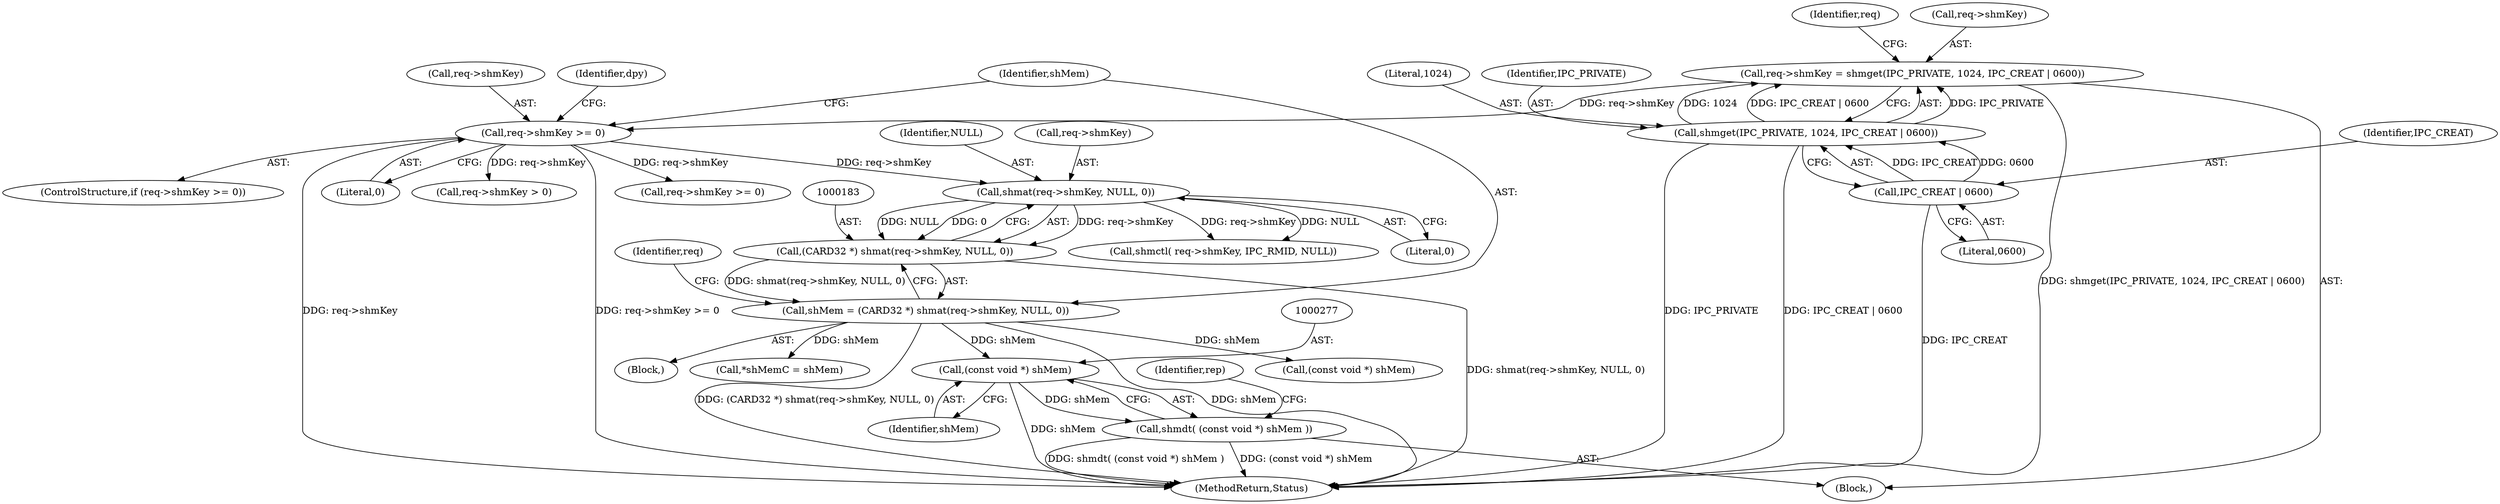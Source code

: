 digraph "0_libXvMC_2cd95e7da8367cccdcdd5c9b160012d1dec5cbdb@pointer" {
"1000276" [label="(Call,(const void *) shMem)"];
"1000180" [label="(Call,shMem = (CARD32 *) shmat(req->shmKey, NULL, 0))"];
"1000182" [label="(Call,(CARD32 *) shmat(req->shmKey, NULL, 0))"];
"1000184" [label="(Call,shmat(req->shmKey, NULL, 0))"];
"1000174" [label="(Call,req->shmKey >= 0)"];
"1000163" [label="(Call,req->shmKey = shmget(IPC_PRIVATE, 1024, IPC_CREAT | 0600))"];
"1000167" [label="(Call,shmget(IPC_PRIVATE, 1024, IPC_CREAT | 0600))"];
"1000170" [label="(Call,IPC_CREAT | 0600)"];
"1000275" [label="(Call,shmdt( (const void *) shMem ))"];
"1000185" [label="(Call,req->shmKey)"];
"1000269" [label="(Call,(const void *) shMem)"];
"1000163" [label="(Call,req->shmKey = shmget(IPC_PRIVATE, 1024, IPC_CREAT | 0600))"];
"1000111" [label="(Block,)"];
"1000175" [label="(Call,req->shmKey)"];
"1000250" [label="(Identifier,dpy)"];
"1000176" [label="(Identifier,req)"];
"1000169" [label="(Literal,1024)"];
"1000179" [label="(Block,)"];
"1000189" [label="(Literal,0)"];
"1000192" [label="(Identifier,req)"];
"1000170" [label="(Call,IPC_CREAT | 0600)"];
"1000168" [label="(Identifier,IPC_PRIVATE)"];
"1000275" [label="(Call,shmdt( (const void *) shMem ))"];
"1000188" [label="(Identifier,NULL)"];
"1000458" [label="(Call,req->shmKey > 0)"];
"1000200" [label="(Call,*shMemC = shMem)"];
"1000181" [label="(Identifier,shMem)"];
"1000167" [label="(Call,shmget(IPC_PRIVATE, 1024, IPC_CREAT | 0600))"];
"1000262" [label="(Call,req->shmKey >= 0)"];
"1000174" [label="(Call,req->shmKey >= 0)"];
"1000282" [label="(Identifier,rep)"];
"1000278" [label="(Identifier,shMem)"];
"1000164" [label="(Call,req->shmKey)"];
"1000184" [label="(Call,shmat(req->shmKey, NULL, 0))"];
"1000190" [label="(Call,shmctl( req->shmKey, IPC_RMID, NULL))"];
"1000182" [label="(Call,(CARD32 *) shmat(req->shmKey, NULL, 0))"];
"1000178" [label="(Literal,0)"];
"1000172" [label="(Literal,0600)"];
"1000173" [label="(ControlStructure,if (req->shmKey >= 0))"];
"1000180" [label="(Call,shMem = (CARD32 *) shmat(req->shmKey, NULL, 0))"];
"1000276" [label="(Call,(const void *) shMem)"];
"1000171" [label="(Identifier,IPC_CREAT)"];
"1000476" [label="(MethodReturn,Status)"];
"1000276" -> "1000275"  [label="AST: "];
"1000276" -> "1000278"  [label="CFG: "];
"1000277" -> "1000276"  [label="AST: "];
"1000278" -> "1000276"  [label="AST: "];
"1000275" -> "1000276"  [label="CFG: "];
"1000276" -> "1000476"  [label="DDG: shMem"];
"1000276" -> "1000275"  [label="DDG: shMem"];
"1000180" -> "1000276"  [label="DDG: shMem"];
"1000180" -> "1000179"  [label="AST: "];
"1000180" -> "1000182"  [label="CFG: "];
"1000181" -> "1000180"  [label="AST: "];
"1000182" -> "1000180"  [label="AST: "];
"1000192" -> "1000180"  [label="CFG: "];
"1000180" -> "1000476"  [label="DDG: (CARD32 *) shmat(req->shmKey, NULL, 0)"];
"1000180" -> "1000476"  [label="DDG: shMem"];
"1000182" -> "1000180"  [label="DDG: shmat(req->shmKey, NULL, 0)"];
"1000180" -> "1000200"  [label="DDG: shMem"];
"1000180" -> "1000269"  [label="DDG: shMem"];
"1000182" -> "1000184"  [label="CFG: "];
"1000183" -> "1000182"  [label="AST: "];
"1000184" -> "1000182"  [label="AST: "];
"1000182" -> "1000476"  [label="DDG: shmat(req->shmKey, NULL, 0)"];
"1000184" -> "1000182"  [label="DDG: req->shmKey"];
"1000184" -> "1000182"  [label="DDG: NULL"];
"1000184" -> "1000182"  [label="DDG: 0"];
"1000184" -> "1000189"  [label="CFG: "];
"1000185" -> "1000184"  [label="AST: "];
"1000188" -> "1000184"  [label="AST: "];
"1000189" -> "1000184"  [label="AST: "];
"1000174" -> "1000184"  [label="DDG: req->shmKey"];
"1000184" -> "1000190"  [label="DDG: req->shmKey"];
"1000184" -> "1000190"  [label="DDG: NULL"];
"1000174" -> "1000173"  [label="AST: "];
"1000174" -> "1000178"  [label="CFG: "];
"1000175" -> "1000174"  [label="AST: "];
"1000178" -> "1000174"  [label="AST: "];
"1000181" -> "1000174"  [label="CFG: "];
"1000250" -> "1000174"  [label="CFG: "];
"1000174" -> "1000476"  [label="DDG: req->shmKey >= 0"];
"1000174" -> "1000476"  [label="DDG: req->shmKey"];
"1000163" -> "1000174"  [label="DDG: req->shmKey"];
"1000174" -> "1000262"  [label="DDG: req->shmKey"];
"1000174" -> "1000458"  [label="DDG: req->shmKey"];
"1000163" -> "1000111"  [label="AST: "];
"1000163" -> "1000167"  [label="CFG: "];
"1000164" -> "1000163"  [label="AST: "];
"1000167" -> "1000163"  [label="AST: "];
"1000176" -> "1000163"  [label="CFG: "];
"1000163" -> "1000476"  [label="DDG: shmget(IPC_PRIVATE, 1024, IPC_CREAT | 0600)"];
"1000167" -> "1000163"  [label="DDG: IPC_PRIVATE"];
"1000167" -> "1000163"  [label="DDG: 1024"];
"1000167" -> "1000163"  [label="DDG: IPC_CREAT | 0600"];
"1000167" -> "1000170"  [label="CFG: "];
"1000168" -> "1000167"  [label="AST: "];
"1000169" -> "1000167"  [label="AST: "];
"1000170" -> "1000167"  [label="AST: "];
"1000167" -> "1000476"  [label="DDG: IPC_PRIVATE"];
"1000167" -> "1000476"  [label="DDG: IPC_CREAT | 0600"];
"1000170" -> "1000167"  [label="DDG: IPC_CREAT"];
"1000170" -> "1000167"  [label="DDG: 0600"];
"1000170" -> "1000172"  [label="CFG: "];
"1000171" -> "1000170"  [label="AST: "];
"1000172" -> "1000170"  [label="AST: "];
"1000170" -> "1000476"  [label="DDG: IPC_CREAT"];
"1000275" -> "1000111"  [label="AST: "];
"1000282" -> "1000275"  [label="CFG: "];
"1000275" -> "1000476"  [label="DDG: shmdt( (const void *) shMem )"];
"1000275" -> "1000476"  [label="DDG: (const void *) shMem"];
}
